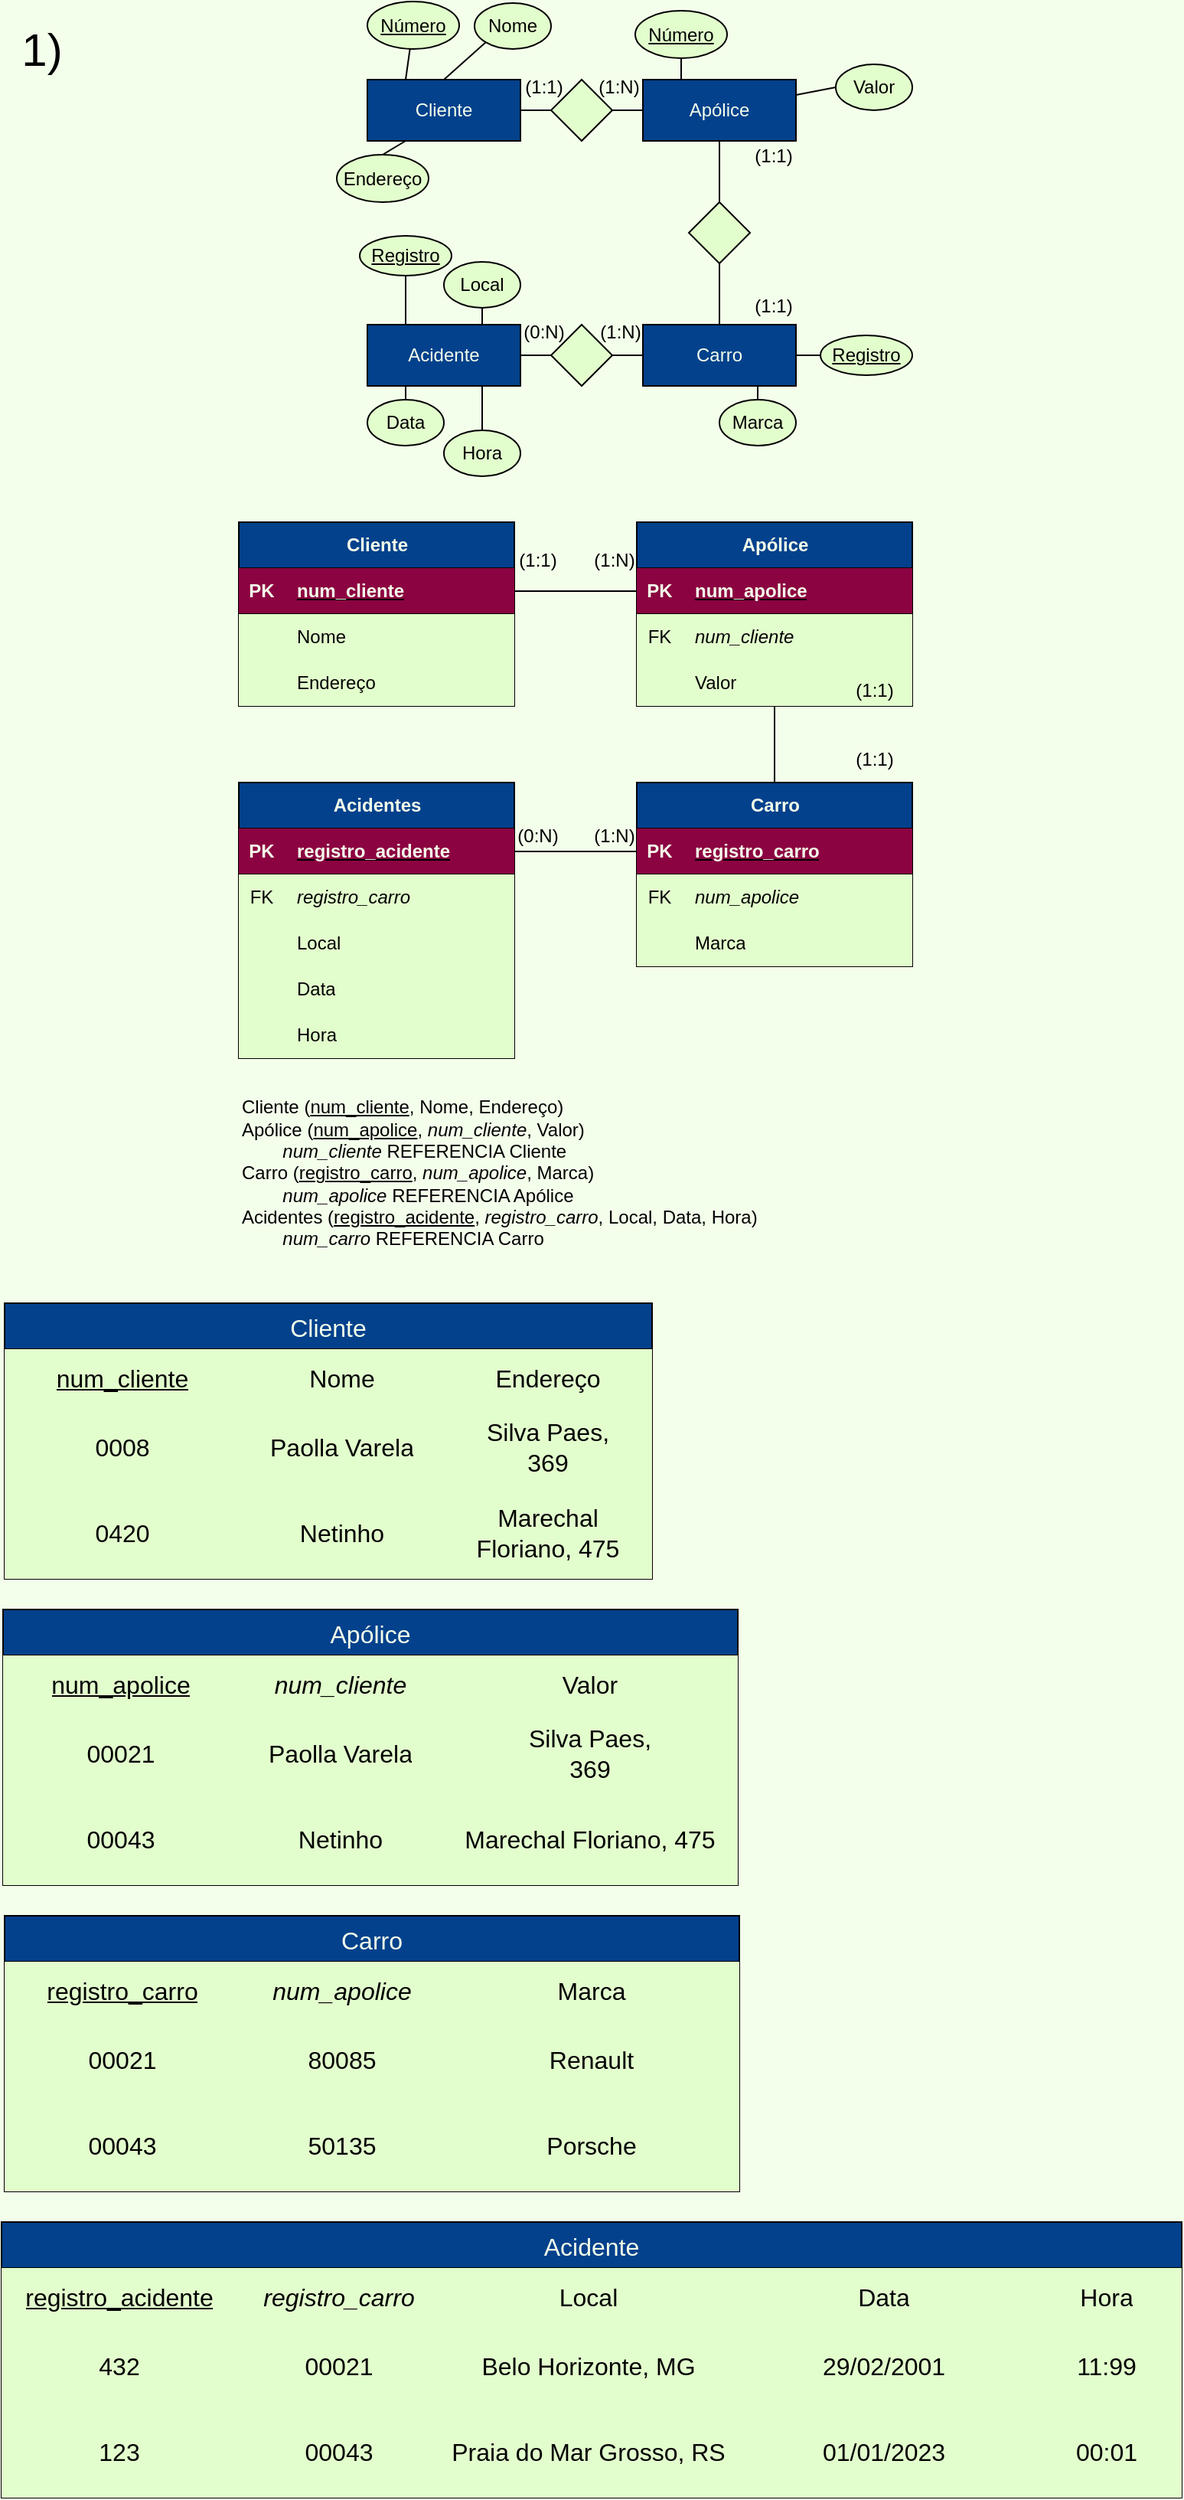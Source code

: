 <mxfile version="21.3.7" type="github">
  <diagram name="Página-1" id="qMufFm1s8ViJ3Arri04z">
    <mxGraphModel dx="1363" dy="854" grid="1" gridSize="10" guides="1" tooltips="1" connect="1" arrows="1" fold="1" page="1" pageScale="1" pageWidth="827" pageHeight="1169" background="#f4ffeb" math="0" shadow="0">
      <root>
        <mxCell id="0" />
        <mxCell id="1" parent="0" />
        <mxCell id="RQ7MHASQD_3gVbupuhmT-15" value="&lt;font color=&quot;#f4ffeb&quot;&gt;Carro&lt;/font&gt;" style="shape=table;startSize=30;container=1;collapsible=1;childLayout=tableLayout;fixedRows=1;rowLines=0;fontStyle=1;align=center;resizeLast=1;html=1;fillColor=#03418c;" parent="1" vertex="1">
          <mxGeometry x="454" y="540" width="180" height="120" as="geometry">
            <mxRectangle x="250" y="180" width="70" height="30" as="alternateBounds" />
          </mxGeometry>
        </mxCell>
        <mxCell id="RQ7MHASQD_3gVbupuhmT-16" value="" style="shape=tableRow;horizontal=0;startSize=0;swimlaneHead=0;swimlaneBody=0;fillColor=#8C0341;collapsible=0;dropTarget=0;points=[[0,0.5],[1,0.5]];portConstraint=eastwest;top=0;left=0;right=0;bottom=1;" parent="RQ7MHASQD_3gVbupuhmT-15" vertex="1">
          <mxGeometry y="30" width="180" height="30" as="geometry" />
        </mxCell>
        <mxCell id="RQ7MHASQD_3gVbupuhmT-17" value="&lt;font color=&quot;#f4ffeb&quot;&gt;PK&lt;/font&gt;" style="shape=partialRectangle;connectable=0;fillColor=none;top=0;left=0;bottom=0;right=0;fontStyle=1;overflow=hidden;whiteSpace=wrap;html=1;strokeColor=#F4FFEB;" parent="RQ7MHASQD_3gVbupuhmT-16" vertex="1">
          <mxGeometry width="30" height="30" as="geometry">
            <mxRectangle width="30" height="30" as="alternateBounds" />
          </mxGeometry>
        </mxCell>
        <mxCell id="RQ7MHASQD_3gVbupuhmT-18" value="&lt;font color=&quot;#f4ffeb&quot;&gt;registro_carro&lt;/font&gt;" style="shape=partialRectangle;connectable=0;fillColor=none;top=0;left=0;bottom=0;right=0;align=left;spacingLeft=6;fontStyle=5;overflow=hidden;whiteSpace=wrap;html=1;" parent="RQ7MHASQD_3gVbupuhmT-16" vertex="1">
          <mxGeometry x="30" width="150" height="30" as="geometry">
            <mxRectangle width="150" height="30" as="alternateBounds" />
          </mxGeometry>
        </mxCell>
        <mxCell id="RQ7MHASQD_3gVbupuhmT-19" value="" style="shape=tableRow;horizontal=0;startSize=0;swimlaneHead=0;swimlaneBody=0;fillColor=none;collapsible=0;dropTarget=0;points=[[0,0.5],[1,0.5]];portConstraint=eastwest;top=0;left=0;right=0;bottom=0;" parent="RQ7MHASQD_3gVbupuhmT-15" vertex="1">
          <mxGeometry y="60" width="180" height="30" as="geometry" />
        </mxCell>
        <mxCell id="RQ7MHASQD_3gVbupuhmT-20" value="FK" style="shape=partialRectangle;connectable=0;fillColor=#e3fecd;top=0;left=0;bottom=0;right=0;editable=1;overflow=hidden;whiteSpace=wrap;html=1;" parent="RQ7MHASQD_3gVbupuhmT-19" vertex="1">
          <mxGeometry width="30" height="30" as="geometry">
            <mxRectangle width="30" height="30" as="alternateBounds" />
          </mxGeometry>
        </mxCell>
        <mxCell id="RQ7MHASQD_3gVbupuhmT-21" value="&lt;i&gt;num_apolice&lt;/i&gt;" style="shape=partialRectangle;connectable=0;fillColor=#e3fecd;top=0;left=0;bottom=0;right=0;align=left;spacingLeft=6;overflow=hidden;whiteSpace=wrap;html=1;" parent="RQ7MHASQD_3gVbupuhmT-19" vertex="1">
          <mxGeometry x="30" width="150" height="30" as="geometry">
            <mxRectangle width="150" height="30" as="alternateBounds" />
          </mxGeometry>
        </mxCell>
        <mxCell id="wOi4fTcFs_wXA72OmvPz-135" value="" style="shape=tableRow;horizontal=0;startSize=0;swimlaneHead=0;swimlaneBody=0;fillColor=none;collapsible=0;dropTarget=0;points=[[0,0.5],[1,0.5]];portConstraint=eastwest;top=0;left=0;right=0;bottom=0;" vertex="1" parent="RQ7MHASQD_3gVbupuhmT-15">
          <mxGeometry y="90" width="180" height="30" as="geometry" />
        </mxCell>
        <mxCell id="wOi4fTcFs_wXA72OmvPz-136" value="" style="shape=partialRectangle;connectable=0;fillColor=#e3fecd;top=0;left=0;bottom=0;right=0;editable=1;overflow=hidden;whiteSpace=wrap;html=1;" vertex="1" parent="wOi4fTcFs_wXA72OmvPz-135">
          <mxGeometry width="30" height="30" as="geometry">
            <mxRectangle width="30" height="30" as="alternateBounds" />
          </mxGeometry>
        </mxCell>
        <mxCell id="wOi4fTcFs_wXA72OmvPz-137" value="Marca" style="shape=partialRectangle;connectable=0;fillColor=#e3fecd;top=0;left=0;bottom=0;right=0;align=left;spacingLeft=6;overflow=hidden;whiteSpace=wrap;html=1;" vertex="1" parent="wOi4fTcFs_wXA72OmvPz-135">
          <mxGeometry x="30" width="150" height="30" as="geometry">
            <mxRectangle width="150" height="30" as="alternateBounds" />
          </mxGeometry>
        </mxCell>
        <mxCell id="wOi4fTcFs_wXA72OmvPz-15" value="&lt;font color=&quot;#f4ffeb&quot;&gt;Acidentes&lt;/font&gt;" style="shape=table;startSize=30;container=1;collapsible=1;childLayout=tableLayout;fixedRows=1;rowLines=0;fontStyle=1;align=center;resizeLast=1;html=1;fillColor=#03418C;" vertex="1" parent="1">
          <mxGeometry x="194" y="540" width="180" height="180" as="geometry">
            <mxRectangle x="194" y="540" width="70" height="30" as="alternateBounds" />
          </mxGeometry>
        </mxCell>
        <mxCell id="wOi4fTcFs_wXA72OmvPz-16" value="" style="shape=tableRow;horizontal=0;startSize=0;swimlaneHead=0;swimlaneBody=0;fillColor=#8C0341;collapsible=0;dropTarget=0;points=[[0,0.5],[1,0.5]];portConstraint=eastwest;top=0;left=0;right=0;bottom=1;" vertex="1" parent="wOi4fTcFs_wXA72OmvPz-15">
          <mxGeometry y="30" width="180" height="30" as="geometry" />
        </mxCell>
        <mxCell id="wOi4fTcFs_wXA72OmvPz-17" value="&lt;font color=&quot;#f4ffeb&quot;&gt;PK&lt;/font&gt;" style="shape=partialRectangle;connectable=0;fillColor=none;top=0;left=0;bottom=0;right=0;fontStyle=1;overflow=hidden;whiteSpace=wrap;html=1;strokeColor=#F4FFEB;" vertex="1" parent="wOi4fTcFs_wXA72OmvPz-16">
          <mxGeometry width="30" height="30" as="geometry">
            <mxRectangle width="30" height="30" as="alternateBounds" />
          </mxGeometry>
        </mxCell>
        <mxCell id="wOi4fTcFs_wXA72OmvPz-18" value="&lt;font color=&quot;#f4ffeb&quot;&gt;registro_acidente&lt;/font&gt;" style="shape=partialRectangle;connectable=0;fillColor=none;top=0;left=0;bottom=0;right=0;align=left;spacingLeft=6;fontStyle=5;overflow=hidden;whiteSpace=wrap;html=1;" vertex="1" parent="wOi4fTcFs_wXA72OmvPz-16">
          <mxGeometry x="30" width="150" height="30" as="geometry">
            <mxRectangle width="150" height="30" as="alternateBounds" />
          </mxGeometry>
        </mxCell>
        <mxCell id="wOi4fTcFs_wXA72OmvPz-131" value="" style="shape=tableRow;horizontal=0;startSize=0;swimlaneHead=0;swimlaneBody=0;fillColor=none;collapsible=0;dropTarget=0;points=[[0,0.5],[1,0.5]];portConstraint=eastwest;top=0;left=0;right=0;bottom=0;" vertex="1" parent="wOi4fTcFs_wXA72OmvPz-15">
          <mxGeometry y="60" width="180" height="30" as="geometry" />
        </mxCell>
        <mxCell id="wOi4fTcFs_wXA72OmvPz-132" value="FK" style="shape=partialRectangle;connectable=0;fillColor=#e3fecd;top=0;left=0;bottom=0;right=0;editable=1;overflow=hidden;whiteSpace=wrap;html=1;" vertex="1" parent="wOi4fTcFs_wXA72OmvPz-131">
          <mxGeometry width="30" height="30" as="geometry">
            <mxRectangle width="30" height="30" as="alternateBounds" />
          </mxGeometry>
        </mxCell>
        <mxCell id="wOi4fTcFs_wXA72OmvPz-133" value="&lt;i&gt;registro_carro&lt;/i&gt;" style="shape=partialRectangle;connectable=0;fillColor=#e3fecd;top=0;left=0;bottom=0;right=0;align=left;spacingLeft=6;overflow=hidden;whiteSpace=wrap;html=1;" vertex="1" parent="wOi4fTcFs_wXA72OmvPz-131">
          <mxGeometry x="30" width="150" height="30" as="geometry">
            <mxRectangle width="150" height="30" as="alternateBounds" />
          </mxGeometry>
        </mxCell>
        <mxCell id="wOi4fTcFs_wXA72OmvPz-122" value="" style="shape=tableRow;horizontal=0;startSize=0;swimlaneHead=0;swimlaneBody=0;fillColor=none;collapsible=0;dropTarget=0;points=[[0,0.5],[1,0.5]];portConstraint=eastwest;top=0;left=0;right=0;bottom=0;" vertex="1" parent="wOi4fTcFs_wXA72OmvPz-15">
          <mxGeometry y="90" width="180" height="30" as="geometry" />
        </mxCell>
        <mxCell id="wOi4fTcFs_wXA72OmvPz-123" value="" style="shape=partialRectangle;connectable=0;fillColor=#E3FECD;top=0;left=0;bottom=0;right=0;editable=1;overflow=hidden;whiteSpace=wrap;html=1;" vertex="1" parent="wOi4fTcFs_wXA72OmvPz-122">
          <mxGeometry width="30" height="30" as="geometry">
            <mxRectangle width="30" height="30" as="alternateBounds" />
          </mxGeometry>
        </mxCell>
        <mxCell id="wOi4fTcFs_wXA72OmvPz-124" value="Local" style="shape=partialRectangle;connectable=0;fillColor=#e3fecd;top=0;left=0;bottom=0;right=0;align=left;spacingLeft=6;overflow=hidden;whiteSpace=wrap;html=1;" vertex="1" parent="wOi4fTcFs_wXA72OmvPz-122">
          <mxGeometry x="30" width="150" height="30" as="geometry">
            <mxRectangle width="150" height="30" as="alternateBounds" />
          </mxGeometry>
        </mxCell>
        <mxCell id="wOi4fTcFs_wXA72OmvPz-125" value="" style="shape=tableRow;horizontal=0;startSize=0;swimlaneHead=0;swimlaneBody=0;fillColor=none;collapsible=0;dropTarget=0;points=[[0,0.5],[1,0.5]];portConstraint=eastwest;top=0;left=0;right=0;bottom=0;" vertex="1" parent="wOi4fTcFs_wXA72OmvPz-15">
          <mxGeometry y="120" width="180" height="30" as="geometry" />
        </mxCell>
        <mxCell id="wOi4fTcFs_wXA72OmvPz-126" value="" style="shape=partialRectangle;connectable=0;fillColor=#e3fecd;top=0;left=0;bottom=0;right=0;editable=1;overflow=hidden;whiteSpace=wrap;html=1;" vertex="1" parent="wOi4fTcFs_wXA72OmvPz-125">
          <mxGeometry width="30" height="30" as="geometry">
            <mxRectangle width="30" height="30" as="alternateBounds" />
          </mxGeometry>
        </mxCell>
        <mxCell id="wOi4fTcFs_wXA72OmvPz-127" value="Data" style="shape=partialRectangle;connectable=0;fillColor=#e3fecd;top=0;left=0;bottom=0;right=0;align=left;spacingLeft=6;overflow=hidden;whiteSpace=wrap;html=1;" vertex="1" parent="wOi4fTcFs_wXA72OmvPz-125">
          <mxGeometry x="30" width="150" height="30" as="geometry">
            <mxRectangle width="150" height="30" as="alternateBounds" />
          </mxGeometry>
        </mxCell>
        <mxCell id="wOi4fTcFs_wXA72OmvPz-19" value="" style="shape=tableRow;horizontal=0;startSize=0;swimlaneHead=0;swimlaneBody=0;fillColor=none;collapsible=0;dropTarget=0;points=[[0,0.5],[1,0.5]];portConstraint=eastwest;top=0;left=0;right=0;bottom=0;" vertex="1" parent="wOi4fTcFs_wXA72OmvPz-15">
          <mxGeometry y="150" width="180" height="30" as="geometry" />
        </mxCell>
        <mxCell id="wOi4fTcFs_wXA72OmvPz-20" value="" style="shape=partialRectangle;connectable=0;fillColor=#e3fecd;top=0;left=0;bottom=0;right=0;editable=1;overflow=hidden;whiteSpace=wrap;html=1;" vertex="1" parent="wOi4fTcFs_wXA72OmvPz-19">
          <mxGeometry width="30" height="30" as="geometry">
            <mxRectangle width="30" height="30" as="alternateBounds" />
          </mxGeometry>
        </mxCell>
        <mxCell id="wOi4fTcFs_wXA72OmvPz-21" value="Hora" style="shape=partialRectangle;connectable=0;fillColor=#e3fecd;top=0;left=0;bottom=0;right=0;align=left;spacingLeft=6;overflow=hidden;whiteSpace=wrap;html=1;" vertex="1" parent="wOi4fTcFs_wXA72OmvPz-19">
          <mxGeometry x="30" width="150" height="30" as="geometry">
            <mxRectangle width="150" height="30" as="alternateBounds" />
          </mxGeometry>
        </mxCell>
        <mxCell id="wOi4fTcFs_wXA72OmvPz-22" value="&lt;font color=&quot;#f4ffeb&quot;&gt;Apólice&lt;/font&gt;" style="shape=table;startSize=30;container=1;collapsible=1;childLayout=tableLayout;fixedRows=1;rowLines=0;fontStyle=1;align=center;resizeLast=1;html=1;fillColor=#03418C;" vertex="1" parent="1">
          <mxGeometry x="454" y="370" width="180" height="120" as="geometry">
            <mxRectangle x="250" y="180" width="70" height="30" as="alternateBounds" />
          </mxGeometry>
        </mxCell>
        <mxCell id="wOi4fTcFs_wXA72OmvPz-23" value="" style="shape=tableRow;horizontal=0;startSize=0;swimlaneHead=0;swimlaneBody=0;fillColor=#8C0341;collapsible=0;dropTarget=0;points=[[0,0.5],[1,0.5]];portConstraint=eastwest;top=0;left=0;right=0;bottom=1;" vertex="1" parent="wOi4fTcFs_wXA72OmvPz-22">
          <mxGeometry y="30" width="180" height="30" as="geometry" />
        </mxCell>
        <mxCell id="wOi4fTcFs_wXA72OmvPz-24" value="&lt;font color=&quot;#f4ffeb&quot;&gt;PK&lt;/font&gt;" style="shape=partialRectangle;connectable=0;fillColor=none;top=0;left=0;bottom=0;right=0;fontStyle=1;overflow=hidden;whiteSpace=wrap;html=1;strokeColor=#F4FFEB;" vertex="1" parent="wOi4fTcFs_wXA72OmvPz-23">
          <mxGeometry width="30" height="30" as="geometry">
            <mxRectangle width="30" height="30" as="alternateBounds" />
          </mxGeometry>
        </mxCell>
        <mxCell id="wOi4fTcFs_wXA72OmvPz-25" value="&lt;font color=&quot;#f4ffeb&quot;&gt;num_apolice&lt;/font&gt;" style="shape=partialRectangle;connectable=0;fillColor=none;top=0;left=0;bottom=0;right=0;align=left;spacingLeft=6;fontStyle=5;overflow=hidden;whiteSpace=wrap;html=1;" vertex="1" parent="wOi4fTcFs_wXA72OmvPz-23">
          <mxGeometry x="30" width="150" height="30" as="geometry">
            <mxRectangle width="150" height="30" as="alternateBounds" />
          </mxGeometry>
        </mxCell>
        <mxCell id="wOi4fTcFs_wXA72OmvPz-26" value="" style="shape=tableRow;horizontal=0;startSize=0;swimlaneHead=0;swimlaneBody=0;fillColor=none;collapsible=0;dropTarget=0;points=[[0,0.5],[1,0.5]];portConstraint=eastwest;top=0;left=0;right=0;bottom=0;" vertex="1" parent="wOi4fTcFs_wXA72OmvPz-22">
          <mxGeometry y="60" width="180" height="30" as="geometry" />
        </mxCell>
        <mxCell id="wOi4fTcFs_wXA72OmvPz-27" value="FK" style="shape=partialRectangle;connectable=0;fillColor=#e3fecd;top=0;left=0;bottom=0;right=0;editable=1;overflow=hidden;whiteSpace=wrap;html=1;" vertex="1" parent="wOi4fTcFs_wXA72OmvPz-26">
          <mxGeometry width="30" height="30" as="geometry">
            <mxRectangle width="30" height="30" as="alternateBounds" />
          </mxGeometry>
        </mxCell>
        <mxCell id="wOi4fTcFs_wXA72OmvPz-28" value="&lt;i&gt;num_cliente&lt;/i&gt;" style="shape=partialRectangle;connectable=0;fillColor=#e3fecd;top=0;left=0;bottom=0;right=0;align=left;spacingLeft=6;overflow=hidden;whiteSpace=wrap;html=1;" vertex="1" parent="wOi4fTcFs_wXA72OmvPz-26">
          <mxGeometry x="30" width="150" height="30" as="geometry">
            <mxRectangle width="150" height="30" as="alternateBounds" />
          </mxGeometry>
        </mxCell>
        <mxCell id="wOi4fTcFs_wXA72OmvPz-138" value="" style="shape=tableRow;horizontal=0;startSize=0;swimlaneHead=0;swimlaneBody=0;fillColor=none;collapsible=0;dropTarget=0;points=[[0,0.5],[1,0.5]];portConstraint=eastwest;top=0;left=0;right=0;bottom=0;" vertex="1" parent="wOi4fTcFs_wXA72OmvPz-22">
          <mxGeometry y="90" width="180" height="30" as="geometry" />
        </mxCell>
        <mxCell id="wOi4fTcFs_wXA72OmvPz-139" value="" style="shape=partialRectangle;connectable=0;fillColor=#e3fecd;top=0;left=0;bottom=0;right=0;editable=1;overflow=hidden;whiteSpace=wrap;html=1;" vertex="1" parent="wOi4fTcFs_wXA72OmvPz-138">
          <mxGeometry width="30" height="30" as="geometry">
            <mxRectangle width="30" height="30" as="alternateBounds" />
          </mxGeometry>
        </mxCell>
        <mxCell id="wOi4fTcFs_wXA72OmvPz-140" value="Valor" style="shape=partialRectangle;connectable=0;fillColor=#e3fecd;top=0;left=0;bottom=0;right=0;align=left;spacingLeft=6;overflow=hidden;whiteSpace=wrap;html=1;" vertex="1" parent="wOi4fTcFs_wXA72OmvPz-138">
          <mxGeometry x="30" width="150" height="30" as="geometry">
            <mxRectangle width="150" height="30" as="alternateBounds" />
          </mxGeometry>
        </mxCell>
        <mxCell id="wOi4fTcFs_wXA72OmvPz-29" value="&lt;font color=&quot;#f4ffeb&quot;&gt;Cliente&lt;/font&gt;" style="shape=table;startSize=30;container=1;collapsible=1;childLayout=tableLayout;fixedRows=1;rowLines=0;fontStyle=1;align=center;resizeLast=1;html=1;fillColor=#03418c;" vertex="1" parent="1">
          <mxGeometry x="194" y="370" width="180" height="120" as="geometry">
            <mxRectangle x="250" y="180" width="70" height="30" as="alternateBounds" />
          </mxGeometry>
        </mxCell>
        <mxCell id="wOi4fTcFs_wXA72OmvPz-30" value="" style="shape=tableRow;horizontal=0;startSize=0;swimlaneHead=0;swimlaneBody=0;fillColor=#8C0341;collapsible=0;dropTarget=0;points=[[0,0.5],[1,0.5]];portConstraint=eastwest;top=0;left=0;right=0;bottom=1;" vertex="1" parent="wOi4fTcFs_wXA72OmvPz-29">
          <mxGeometry y="30" width="180" height="30" as="geometry" />
        </mxCell>
        <mxCell id="wOi4fTcFs_wXA72OmvPz-31" value="&lt;font color=&quot;#f4ffeb&quot;&gt;PK&lt;/font&gt;" style="shape=partialRectangle;connectable=0;fillColor=none;top=0;left=0;bottom=0;right=0;fontStyle=1;overflow=hidden;whiteSpace=wrap;html=1;strokeColor=#F4FFEB;" vertex="1" parent="wOi4fTcFs_wXA72OmvPz-30">
          <mxGeometry width="30" height="30" as="geometry">
            <mxRectangle width="30" height="30" as="alternateBounds" />
          </mxGeometry>
        </mxCell>
        <mxCell id="wOi4fTcFs_wXA72OmvPz-32" value="&lt;font color=&quot;#f4ffeb&quot;&gt;num_cliente&lt;/font&gt;" style="shape=partialRectangle;connectable=0;fillColor=none;top=0;left=0;bottom=0;right=0;align=left;spacingLeft=6;fontStyle=5;overflow=hidden;whiteSpace=wrap;html=1;" vertex="1" parent="wOi4fTcFs_wXA72OmvPz-30">
          <mxGeometry x="30" width="150" height="30" as="geometry">
            <mxRectangle width="150" height="30" as="alternateBounds" />
          </mxGeometry>
        </mxCell>
        <mxCell id="wOi4fTcFs_wXA72OmvPz-101" value="" style="shape=tableRow;horizontal=0;startSize=0;swimlaneHead=0;swimlaneBody=0;fillColor=none;collapsible=0;dropTarget=0;points=[[0,0.5],[1,0.5]];portConstraint=eastwest;top=0;left=0;right=0;bottom=0;" vertex="1" parent="wOi4fTcFs_wXA72OmvPz-29">
          <mxGeometry y="60" width="180" height="30" as="geometry" />
        </mxCell>
        <mxCell id="wOi4fTcFs_wXA72OmvPz-102" value="" style="shape=partialRectangle;connectable=0;fillColor=#e3fecd;top=0;left=0;bottom=0;right=0;editable=1;overflow=hidden;whiteSpace=wrap;html=1;" vertex="1" parent="wOi4fTcFs_wXA72OmvPz-101">
          <mxGeometry width="30" height="30" as="geometry">
            <mxRectangle width="30" height="30" as="alternateBounds" />
          </mxGeometry>
        </mxCell>
        <mxCell id="wOi4fTcFs_wXA72OmvPz-103" value="Nome&lt;span style=&quot;white-space: pre;&quot;&gt;&#x9;&lt;/span&gt;" style="shape=partialRectangle;connectable=0;fillColor=#e3fecd;top=0;left=0;bottom=0;right=0;align=left;spacingLeft=6;overflow=hidden;whiteSpace=wrap;html=1;" vertex="1" parent="wOi4fTcFs_wXA72OmvPz-101">
          <mxGeometry x="30" width="150" height="30" as="geometry">
            <mxRectangle width="150" height="30" as="alternateBounds" />
          </mxGeometry>
        </mxCell>
        <mxCell id="wOi4fTcFs_wXA72OmvPz-104" value="" style="shape=tableRow;horizontal=0;startSize=0;swimlaneHead=0;swimlaneBody=0;fillColor=none;collapsible=0;dropTarget=0;points=[[0,0.5],[1,0.5]];portConstraint=eastwest;top=0;left=0;right=0;bottom=0;" vertex="1" parent="wOi4fTcFs_wXA72OmvPz-29">
          <mxGeometry y="90" width="180" height="30" as="geometry" />
        </mxCell>
        <mxCell id="wOi4fTcFs_wXA72OmvPz-105" value="" style="shape=partialRectangle;connectable=0;fillColor=#e3fecd;top=0;left=0;bottom=0;right=0;editable=1;overflow=hidden;whiteSpace=wrap;html=1;" vertex="1" parent="wOi4fTcFs_wXA72OmvPz-104">
          <mxGeometry width="30" height="30" as="geometry">
            <mxRectangle width="30" height="30" as="alternateBounds" />
          </mxGeometry>
        </mxCell>
        <mxCell id="wOi4fTcFs_wXA72OmvPz-106" value="Endereço" style="shape=partialRectangle;connectable=0;fillColor=#e3fecd;top=0;left=0;bottom=0;right=0;align=left;spacingLeft=6;overflow=hidden;whiteSpace=wrap;html=1;" vertex="1" parent="wOi4fTcFs_wXA72OmvPz-104">
          <mxGeometry x="30" width="150" height="30" as="geometry">
            <mxRectangle width="150" height="30" as="alternateBounds" />
          </mxGeometry>
        </mxCell>
        <mxCell id="wOi4fTcFs_wXA72OmvPz-36" value="&lt;font color=&quot;#f4ffeb&quot;&gt;Cliente&lt;/font&gt;" style="whiteSpace=wrap;html=1;align=center;fillColor=#03418C;" vertex="1" parent="1">
          <mxGeometry x="278" y="81" width="100" height="40" as="geometry" />
        </mxCell>
        <mxCell id="wOi4fTcFs_wXA72OmvPz-37" value="&lt;font color=&quot;#f4ffeb&quot;&gt;Apólice&lt;/font&gt;" style="whiteSpace=wrap;html=1;align=center;fillColor=#03418C;" vertex="1" parent="1">
          <mxGeometry x="458" y="81" width="100" height="40" as="geometry" />
        </mxCell>
        <mxCell id="wOi4fTcFs_wXA72OmvPz-38" value="&lt;font color=&quot;#f4ffeb&quot;&gt;Carro&lt;/font&gt;" style="whiteSpace=wrap;html=1;align=center;fillColor=#03418C;" vertex="1" parent="1">
          <mxGeometry x="458" y="241" width="100" height="40" as="geometry" />
        </mxCell>
        <mxCell id="wOi4fTcFs_wXA72OmvPz-42" value="" style="endArrow=none;html=1;rounded=0;entryX=0;entryY=0.5;entryDx=0;entryDy=0;exitX=1;exitY=0.5;exitDx=0;exitDy=0;" edge="1" parent="1" source="wOi4fTcFs_wXA72OmvPz-43" target="wOi4fTcFs_wXA72OmvPz-37">
          <mxGeometry width="50" height="50" relative="1" as="geometry">
            <mxPoint x="428" y="151" as="sourcePoint" />
            <mxPoint x="478" y="101" as="targetPoint" />
          </mxGeometry>
        </mxCell>
        <mxCell id="wOi4fTcFs_wXA72OmvPz-43" value="" style="shape=rhombus;perimeter=rhombusPerimeter;whiteSpace=wrap;html=1;align=center;fillColor=#E3FECD;" vertex="1" parent="1">
          <mxGeometry x="398" y="81" width="40" height="40" as="geometry" />
        </mxCell>
        <mxCell id="wOi4fTcFs_wXA72OmvPz-46" value="" style="endArrow=none;html=1;rounded=0;entryX=0;entryY=0.5;entryDx=0;entryDy=0;exitX=1;exitY=0.5;exitDx=0;exitDy=0;" edge="1" parent="1" source="wOi4fTcFs_wXA72OmvPz-36" target="wOi4fTcFs_wXA72OmvPz-43">
          <mxGeometry width="50" height="50" relative="1" as="geometry">
            <mxPoint x="428" y="151" as="sourcePoint" />
            <mxPoint x="478" y="101" as="targetPoint" />
          </mxGeometry>
        </mxCell>
        <mxCell id="wOi4fTcFs_wXA72OmvPz-51" value="" style="shape=rhombus;perimeter=rhombusPerimeter;whiteSpace=wrap;html=1;align=center;fillColor=#E3FECD;" vertex="1" parent="1">
          <mxGeometry x="488" y="161" width="40" height="40" as="geometry" />
        </mxCell>
        <mxCell id="wOi4fTcFs_wXA72OmvPz-52" value="" style="endArrow=none;html=1;rounded=0;entryX=0.5;entryY=1;entryDx=0;entryDy=0;exitX=0.5;exitY=0;exitDx=0;exitDy=0;" edge="1" parent="1" source="wOi4fTcFs_wXA72OmvPz-51" target="wOi4fTcFs_wXA72OmvPz-37">
          <mxGeometry width="50" height="50" relative="1" as="geometry">
            <mxPoint x="428" y="231" as="sourcePoint" />
            <mxPoint x="478" y="181" as="targetPoint" />
          </mxGeometry>
        </mxCell>
        <mxCell id="wOi4fTcFs_wXA72OmvPz-53" value="" style="endArrow=none;html=1;rounded=0;entryX=0.5;entryY=0;entryDx=0;entryDy=0;exitX=0.5;exitY=1;exitDx=0;exitDy=0;" edge="1" parent="1" source="wOi4fTcFs_wXA72OmvPz-51" target="wOi4fTcFs_wXA72OmvPz-38">
          <mxGeometry width="50" height="50" relative="1" as="geometry">
            <mxPoint x="428" y="231" as="sourcePoint" />
            <mxPoint x="478" y="181" as="targetPoint" />
          </mxGeometry>
        </mxCell>
        <mxCell id="wOi4fTcFs_wXA72OmvPz-54" value="" style="endArrow=none;html=1;rounded=0;entryX=0;entryY=0.5;entryDx=0;entryDy=0;exitX=1;exitY=0.5;exitDx=0;exitDy=0;" edge="1" parent="1" source="wOi4fTcFs_wXA72OmvPz-55" target="wOi4fTcFs_wXA72OmvPz-38">
          <mxGeometry width="50" height="50" relative="1" as="geometry">
            <mxPoint x="418" y="311" as="sourcePoint" />
            <mxPoint x="458" y="271.0" as="targetPoint" />
          </mxGeometry>
        </mxCell>
        <mxCell id="wOi4fTcFs_wXA72OmvPz-55" value="" style="shape=rhombus;perimeter=rhombusPerimeter;whiteSpace=wrap;html=1;align=center;fillColor=#E3FECD;" vertex="1" parent="1">
          <mxGeometry x="398" y="241" width="40" height="40" as="geometry" />
        </mxCell>
        <mxCell id="wOi4fTcFs_wXA72OmvPz-56" value="" style="endArrow=none;html=1;rounded=0;entryX=0;entryY=0.5;entryDx=0;entryDy=0;exitX=1;exitY=0.5;exitDx=0;exitDy=0;" edge="1" parent="1" target="wOi4fTcFs_wXA72OmvPz-55" source="wOi4fTcFs_wXA72OmvPz-57">
          <mxGeometry width="50" height="50" relative="1" as="geometry">
            <mxPoint x="368" y="261" as="sourcePoint" />
            <mxPoint x="468" y="261" as="targetPoint" />
          </mxGeometry>
        </mxCell>
        <mxCell id="wOi4fTcFs_wXA72OmvPz-57" value="&lt;font color=&quot;#f4ffeb&quot;&gt;Acidente&lt;/font&gt;" style="whiteSpace=wrap;html=1;align=center;fillColor=#03418C;" vertex="1" parent="1">
          <mxGeometry x="278" y="241" width="100" height="40" as="geometry" />
        </mxCell>
        <mxCell id="wOi4fTcFs_wXA72OmvPz-58" value="(1:N)" style="text;html=1;align=center;verticalAlign=middle;resizable=0;points=[];autosize=1;strokeColor=none;fillColor=none;" vertex="1" parent="1">
          <mxGeometry x="417" y="71" width="50" height="30" as="geometry" />
        </mxCell>
        <mxCell id="wOi4fTcFs_wXA72OmvPz-59" value="(1:1)" style="text;html=1;align=center;verticalAlign=middle;resizable=0;points=[];autosize=1;strokeColor=none;fillColor=none;" vertex="1" parent="1">
          <mxGeometry x="368" y="71" width="50" height="30" as="geometry" />
        </mxCell>
        <mxCell id="wOi4fTcFs_wXA72OmvPz-60" value="(1:1)&lt;br&gt;" style="text;html=1;align=center;verticalAlign=middle;resizable=0;points=[];autosize=1;strokeColor=none;fillColor=none;" vertex="1" parent="1">
          <mxGeometry x="518" y="214" width="50" height="30" as="geometry" />
        </mxCell>
        <mxCell id="wOi4fTcFs_wXA72OmvPz-61" value="(1:1)&lt;br&gt;" style="text;html=1;align=center;verticalAlign=middle;resizable=0;points=[];autosize=1;strokeColor=none;fillColor=none;" vertex="1" parent="1">
          <mxGeometry x="518" y="116" width="50" height="30" as="geometry" />
        </mxCell>
        <mxCell id="wOi4fTcFs_wXA72OmvPz-62" value="(0:N)" style="text;html=1;align=center;verticalAlign=middle;resizable=0;points=[];autosize=1;strokeColor=none;fillColor=none;" vertex="1" parent="1">
          <mxGeometry x="368" y="231" width="50" height="30" as="geometry" />
        </mxCell>
        <mxCell id="wOi4fTcFs_wXA72OmvPz-63" value="(1:N)" style="text;html=1;align=center;verticalAlign=middle;resizable=0;points=[];autosize=1;strokeColor=none;fillColor=none;" vertex="1" parent="1">
          <mxGeometry x="418" y="231" width="50" height="30" as="geometry" />
        </mxCell>
        <mxCell id="wOi4fTcFs_wXA72OmvPz-65" value="Número" style="ellipse;whiteSpace=wrap;html=1;align=center;fontStyle=4;fillColor=#E3FECD;" vertex="1" parent="1">
          <mxGeometry x="278" y="30" width="60" height="31" as="geometry" />
        </mxCell>
        <mxCell id="wOi4fTcFs_wXA72OmvPz-66" value="" style="endArrow=none;html=1;rounded=0;exitX=0.25;exitY=0;exitDx=0;exitDy=0;" edge="1" parent="1" source="wOi4fTcFs_wXA72OmvPz-36" target="wOi4fTcFs_wXA72OmvPz-65">
          <mxGeometry width="50" height="50" relative="1" as="geometry">
            <mxPoint x="318" y="180" as="sourcePoint" />
            <mxPoint x="368" y="130" as="targetPoint" />
          </mxGeometry>
        </mxCell>
        <mxCell id="wOi4fTcFs_wXA72OmvPz-67" value="Nome" style="ellipse;whiteSpace=wrap;html=1;align=center;fillColor=#E3FECD;" vertex="1" parent="1">
          <mxGeometry x="348" y="31" width="50" height="30" as="geometry" />
        </mxCell>
        <mxCell id="wOi4fTcFs_wXA72OmvPz-68" value="" style="endArrow=none;html=1;rounded=0;entryX=0.5;entryY=0;entryDx=0;entryDy=0;exitX=0;exitY=1;exitDx=0;exitDy=0;" edge="1" parent="1" source="wOi4fTcFs_wXA72OmvPz-67" target="wOi4fTcFs_wXA72OmvPz-36">
          <mxGeometry width="50" height="50" relative="1" as="geometry">
            <mxPoint x="388" y="150" as="sourcePoint" />
            <mxPoint x="438" y="100" as="targetPoint" />
          </mxGeometry>
        </mxCell>
        <mxCell id="wOi4fTcFs_wXA72OmvPz-69" value="Endereço" style="ellipse;whiteSpace=wrap;html=1;align=center;fillColor=#E3FECD;" vertex="1" parent="1">
          <mxGeometry x="258" y="130" width="60" height="31" as="geometry" />
        </mxCell>
        <mxCell id="wOi4fTcFs_wXA72OmvPz-70" value="" style="endArrow=none;html=1;rounded=0;entryX=0.25;entryY=1;entryDx=0;entryDy=0;exitX=0.5;exitY=0;exitDx=0;exitDy=0;" edge="1" parent="1" source="wOi4fTcFs_wXA72OmvPz-69" target="wOi4fTcFs_wXA72OmvPz-36">
          <mxGeometry width="50" height="50" relative="1" as="geometry">
            <mxPoint x="318" y="186.5" as="sourcePoint" />
            <mxPoint x="368" y="136.5" as="targetPoint" />
          </mxGeometry>
        </mxCell>
        <mxCell id="wOi4fTcFs_wXA72OmvPz-71" value="Número" style="ellipse;whiteSpace=wrap;html=1;align=center;fontStyle=4;fillColor=#E3FECD;" vertex="1" parent="1">
          <mxGeometry x="453" y="36" width="60" height="31" as="geometry" />
        </mxCell>
        <mxCell id="wOi4fTcFs_wXA72OmvPz-72" value="" style="endArrow=none;html=1;rounded=0;entryX=0.25;entryY=0;entryDx=0;entryDy=0;exitX=0.5;exitY=1;exitDx=0;exitDy=0;" edge="1" parent="1" source="wOi4fTcFs_wXA72OmvPz-71" target="wOi4fTcFs_wXA72OmvPz-37">
          <mxGeometry width="50" height="50" relative="1" as="geometry">
            <mxPoint x="518" y="50" as="sourcePoint" />
            <mxPoint x="438" y="140" as="targetPoint" />
          </mxGeometry>
        </mxCell>
        <mxCell id="wOi4fTcFs_wXA72OmvPz-73" value="Valor" style="ellipse;whiteSpace=wrap;html=1;align=center;fillColor=#E3FECD;" vertex="1" parent="1">
          <mxGeometry x="584" y="71" width="50" height="30" as="geometry" />
        </mxCell>
        <mxCell id="wOi4fTcFs_wXA72OmvPz-74" value="" style="endArrow=none;html=1;rounded=0;entryX=0;entryY=0.5;entryDx=0;entryDy=0;exitX=1;exitY=0.25;exitDx=0;exitDy=0;" edge="1" parent="1" source="wOi4fTcFs_wXA72OmvPz-37" target="wOi4fTcFs_wXA72OmvPz-73">
          <mxGeometry width="50" height="50" relative="1" as="geometry">
            <mxPoint x="388" y="190" as="sourcePoint" />
            <mxPoint x="566.0" y="91.0" as="targetPoint" />
          </mxGeometry>
        </mxCell>
        <mxCell id="wOi4fTcFs_wXA72OmvPz-75" value="&lt;u&gt;Registro&lt;/u&gt;" style="ellipse;whiteSpace=wrap;html=1;align=center;fillColor=#E3FECD;" vertex="1" parent="1">
          <mxGeometry x="574" y="248" width="60" height="26" as="geometry" />
        </mxCell>
        <mxCell id="wOi4fTcFs_wXA72OmvPz-76" value="" style="endArrow=none;html=1;rounded=0;entryX=0;entryY=0.5;entryDx=0;entryDy=0;exitX=1;exitY=0.5;exitDx=0;exitDy=0;" edge="1" parent="1" source="wOi4fTcFs_wXA72OmvPz-38" target="wOi4fTcFs_wXA72OmvPz-75">
          <mxGeometry width="50" height="50" relative="1" as="geometry">
            <mxPoint x="458" y="240" as="sourcePoint" />
            <mxPoint x="568.0" y="263" as="targetPoint" />
          </mxGeometry>
        </mxCell>
        <mxCell id="wOi4fTcFs_wXA72OmvPz-77" value="Marca" style="ellipse;whiteSpace=wrap;html=1;align=center;fillColor=#E3FECD;" vertex="1" parent="1">
          <mxGeometry x="508" y="290" width="50" height="30" as="geometry" />
        </mxCell>
        <mxCell id="wOi4fTcFs_wXA72OmvPz-78" value="" style="endArrow=none;html=1;rounded=0;entryX=0.75;entryY=1;entryDx=0;entryDy=0;exitX=0.5;exitY=0;exitDx=0;exitDy=0;" edge="1" parent="1" source="wOi4fTcFs_wXA72OmvPz-77" target="wOi4fTcFs_wXA72OmvPz-38">
          <mxGeometry width="50" height="50" relative="1" as="geometry">
            <mxPoint x="458" y="270" as="sourcePoint" />
            <mxPoint x="508" y="220" as="targetPoint" />
          </mxGeometry>
        </mxCell>
        <mxCell id="wOi4fTcFs_wXA72OmvPz-80" value="Data" style="ellipse;whiteSpace=wrap;html=1;align=center;fillColor=#E3FECD;" vertex="1" parent="1">
          <mxGeometry x="278" y="290" width="50" height="30" as="geometry" />
        </mxCell>
        <mxCell id="wOi4fTcFs_wXA72OmvPz-81" value="" style="endArrow=none;html=1;rounded=0;entryX=0.25;entryY=1;entryDx=0;entryDy=0;exitX=0.5;exitY=0;exitDx=0;exitDy=0;" edge="1" parent="1" source="wOi4fTcFs_wXA72OmvPz-80" target="wOi4fTcFs_wXA72OmvPz-57">
          <mxGeometry width="50" height="50" relative="1" as="geometry">
            <mxPoint x="458" y="270" as="sourcePoint" />
            <mxPoint x="298" y="290" as="targetPoint" />
          </mxGeometry>
        </mxCell>
        <mxCell id="wOi4fTcFs_wXA72OmvPz-82" value="Hora" style="ellipse;whiteSpace=wrap;html=1;align=center;fillColor=#E3FECD;" vertex="1" parent="1">
          <mxGeometry x="328" y="310" width="50" height="30" as="geometry" />
        </mxCell>
        <mxCell id="wOi4fTcFs_wXA72OmvPz-83" value="" style="endArrow=none;html=1;rounded=0;entryX=0.75;entryY=1;entryDx=0;entryDy=0;exitX=0.5;exitY=0;exitDx=0;exitDy=0;" edge="1" parent="1" source="wOi4fTcFs_wXA72OmvPz-82" target="wOi4fTcFs_wXA72OmvPz-57">
          <mxGeometry width="50" height="50" relative="1" as="geometry">
            <mxPoint x="458" y="270" as="sourcePoint" />
            <mxPoint x="508" y="220" as="targetPoint" />
          </mxGeometry>
        </mxCell>
        <mxCell id="wOi4fTcFs_wXA72OmvPz-84" value="Local" style="ellipse;whiteSpace=wrap;html=1;align=center;fillColor=#E3FECD;" vertex="1" parent="1">
          <mxGeometry x="328" y="200" width="50" height="30" as="geometry" />
        </mxCell>
        <mxCell id="wOi4fTcFs_wXA72OmvPz-85" value="" style="endArrow=none;html=1;rounded=0;entryX=0.5;entryY=1;entryDx=0;entryDy=0;exitX=0.75;exitY=0;exitDx=0;exitDy=0;" edge="1" parent="1" source="wOi4fTcFs_wXA72OmvPz-57" target="wOi4fTcFs_wXA72OmvPz-84">
          <mxGeometry width="50" height="50" relative="1" as="geometry">
            <mxPoint x="458" y="270" as="sourcePoint" />
            <mxPoint x="508" y="220" as="targetPoint" />
          </mxGeometry>
        </mxCell>
        <mxCell id="wOi4fTcFs_wXA72OmvPz-86" value="&lt;u&gt;Registro&lt;/u&gt;" style="ellipse;whiteSpace=wrap;html=1;align=center;fillColor=#E3FECD;" vertex="1" parent="1">
          <mxGeometry x="273" y="183" width="60" height="26" as="geometry" />
        </mxCell>
        <mxCell id="wOi4fTcFs_wXA72OmvPz-87" value="" style="endArrow=none;html=1;rounded=0;entryX=0.5;entryY=1;entryDx=0;entryDy=0;exitX=0.25;exitY=0;exitDx=0;exitDy=0;" edge="1" parent="1" source="wOi4fTcFs_wXA72OmvPz-57" target="wOi4fTcFs_wXA72OmvPz-86">
          <mxGeometry width="50" height="50" relative="1" as="geometry">
            <mxPoint x="438" y="270" as="sourcePoint" />
            <mxPoint x="488" y="220" as="targetPoint" />
          </mxGeometry>
        </mxCell>
        <mxCell id="wOi4fTcFs_wXA72OmvPz-88" value="" style="endArrow=none;html=1;rounded=0;entryX=0;entryY=0.5;entryDx=0;entryDy=0;exitX=1;exitY=0.5;exitDx=0;exitDy=0;" edge="1" parent="1" source="wOi4fTcFs_wXA72OmvPz-30" target="wOi4fTcFs_wXA72OmvPz-23">
          <mxGeometry width="50" height="50" relative="1" as="geometry">
            <mxPoint x="454" y="510" as="sourcePoint" />
            <mxPoint x="504" y="460" as="targetPoint" />
          </mxGeometry>
        </mxCell>
        <mxCell id="wOi4fTcFs_wXA72OmvPz-89" value="" style="endArrow=none;html=1;rounded=0;entryX=0.5;entryY=1;entryDx=0;entryDy=0;exitX=0.5;exitY=0;exitDx=0;exitDy=0;" edge="1" parent="1" source="RQ7MHASQD_3gVbupuhmT-15" target="wOi4fTcFs_wXA72OmvPz-22">
          <mxGeometry width="50" height="50" relative="1" as="geometry">
            <mxPoint x="454" y="510" as="sourcePoint" />
            <mxPoint x="504" y="460" as="targetPoint" />
          </mxGeometry>
        </mxCell>
        <mxCell id="wOi4fTcFs_wXA72OmvPz-90" value="" style="endArrow=none;html=1;rounded=0;entryX=0;entryY=0.5;entryDx=0;entryDy=0;exitX=1;exitY=0.5;exitDx=0;exitDy=0;" edge="1" parent="1" source="wOi4fTcFs_wXA72OmvPz-16" target="RQ7MHASQD_3gVbupuhmT-16">
          <mxGeometry width="50" height="50" relative="1" as="geometry">
            <mxPoint x="454" y="510" as="sourcePoint" />
            <mxPoint x="504" y="460" as="targetPoint" />
          </mxGeometry>
        </mxCell>
        <mxCell id="wOi4fTcFs_wXA72OmvPz-91" value="(1:1)" style="text;html=1;align=center;verticalAlign=middle;resizable=0;points=[];autosize=1;strokeColor=none;fillColor=none;" vertex="1" parent="1">
          <mxGeometry x="364" y="380" width="50" height="30" as="geometry" />
        </mxCell>
        <mxCell id="wOi4fTcFs_wXA72OmvPz-92" value="(1:N)" style="text;html=1;align=center;verticalAlign=middle;resizable=0;points=[];autosize=1;strokeColor=none;fillColor=none;" vertex="1" parent="1">
          <mxGeometry x="414" y="380" width="50" height="30" as="geometry" />
        </mxCell>
        <mxCell id="wOi4fTcFs_wXA72OmvPz-93" value="(1:1)&lt;br&gt;" style="text;html=1;align=center;verticalAlign=middle;resizable=0;points=[];autosize=1;strokeColor=none;fillColor=none;" vertex="1" parent="1">
          <mxGeometry x="584" y="465" width="50" height="30" as="geometry" />
        </mxCell>
        <mxCell id="wOi4fTcFs_wXA72OmvPz-94" value="(1:1)&lt;br&gt;" style="text;html=1;align=center;verticalAlign=middle;resizable=0;points=[];autosize=1;strokeColor=none;fillColor=none;" vertex="1" parent="1">
          <mxGeometry x="584" y="510" width="50" height="30" as="geometry" />
        </mxCell>
        <mxCell id="wOi4fTcFs_wXA72OmvPz-95" value="(1:N)" style="text;html=1;align=center;verticalAlign=middle;resizable=0;points=[];autosize=1;strokeColor=none;fillColor=none;" vertex="1" parent="1">
          <mxGeometry x="414" y="560" width="50" height="30" as="geometry" />
        </mxCell>
        <mxCell id="wOi4fTcFs_wXA72OmvPz-96" value="(0:N)" style="text;html=1;align=center;verticalAlign=middle;resizable=0;points=[];autosize=1;strokeColor=none;fillColor=none;" vertex="1" parent="1">
          <mxGeometry x="364" y="560" width="50" height="30" as="geometry" />
        </mxCell>
        <mxCell id="wOi4fTcFs_wXA72OmvPz-128" value="Cliente (&lt;u&gt;num_cliente&lt;/u&gt;, Nome, Endereço)&lt;br&gt;Apólice (&lt;u&gt;num_apolice&lt;/u&gt;, &lt;i&gt;num_cliente&lt;/i&gt;,&amp;nbsp;Valor)&lt;br&gt;&lt;span style=&quot;white-space: pre;&quot;&gt;&#x9;&lt;/span&gt;&lt;i&gt;num_cliente &lt;/i&gt;REFERENCIA Cliente&lt;br&gt;Carro (&lt;u&gt;registro_carro&lt;/u&gt;, &lt;i&gt;num_apolice&lt;/i&gt;, Marca)&lt;br&gt;&lt;span style=&quot;white-space: pre;&quot;&gt;&#x9;&lt;/span&gt;&lt;i&gt;num_apolice &lt;/i&gt;REFERENCIA Apólice&lt;br&gt;Acidentes (&lt;u&gt;registro_acidente&lt;/u&gt;, &lt;i&gt;registro_carro&lt;/i&gt;, Local, Data, Hora)&lt;br&gt;&lt;div style=&quot;&quot;&gt;&lt;span style=&quot;white-space: pre;&quot;&gt;&#x9;&lt;/span&gt;&lt;i&gt;num_carro &lt;/i&gt;REFERENCIA Carro&lt;br&gt;&lt;/div&gt;" style="text;html=1;align=left;verticalAlign=middle;resizable=0;points=[];autosize=1;strokeColor=none;fillColor=none;" vertex="1" parent="1">
          <mxGeometry x="194" y="740" width="360" height="110" as="geometry" />
        </mxCell>
        <mxCell id="wOi4fTcFs_wXA72OmvPz-130" value="&lt;font style=&quot;font-size: 30px;&quot;&gt;1)&lt;/font&gt;" style="text;html=1;align=center;verticalAlign=middle;resizable=0;points=[];autosize=1;strokeColor=none;fillColor=none;" vertex="1" parent="1">
          <mxGeometry x="40" y="36" width="50" height="50" as="geometry" />
        </mxCell>
        <mxCell id="wOi4fTcFs_wXA72OmvPz-141" value="Cliente" style="shape=table;startSize=30;container=1;collapsible=0;childLayout=tableLayout;strokeColor=default;fontSize=16;fillColor=#03418C;fontColor=#F4FFEB;" vertex="1" parent="1">
          <mxGeometry x="41" y="880" width="423" height="180" as="geometry" />
        </mxCell>
        <mxCell id="wOi4fTcFs_wXA72OmvPz-142" value="" style="shape=tableRow;horizontal=0;startSize=0;swimlaneHead=0;swimlaneBody=0;strokeColor=inherit;top=0;left=0;bottom=0;right=0;collapsible=0;dropTarget=0;fillColor=none;points=[[0,0.5],[1,0.5]];portConstraint=eastwest;fontSize=16;" vertex="1" parent="wOi4fTcFs_wXA72OmvPz-141">
          <mxGeometry y="30" width="423" height="37" as="geometry" />
        </mxCell>
        <mxCell id="wOi4fTcFs_wXA72OmvPz-143" value="&lt;u&gt;num_cliente&lt;/u&gt;" style="shape=partialRectangle;html=1;whiteSpace=wrap;connectable=0;strokeColor=inherit;overflow=hidden;fillColor=#E3FECD;top=0;left=0;bottom=0;right=0;pointerEvents=1;fontSize=16;" vertex="1" parent="wOi4fTcFs_wXA72OmvPz-142">
          <mxGeometry width="154" height="37" as="geometry">
            <mxRectangle width="154" height="37" as="alternateBounds" />
          </mxGeometry>
        </mxCell>
        <mxCell id="wOi4fTcFs_wXA72OmvPz-144" value="Nome" style="shape=partialRectangle;html=1;whiteSpace=wrap;connectable=0;strokeColor=inherit;overflow=hidden;fillColor=#E3FECD;top=0;left=0;bottom=0;right=0;pointerEvents=1;fontSize=16;" vertex="1" parent="wOi4fTcFs_wXA72OmvPz-142">
          <mxGeometry x="154" width="133" height="37" as="geometry">
            <mxRectangle width="133" height="37" as="alternateBounds" />
          </mxGeometry>
        </mxCell>
        <mxCell id="wOi4fTcFs_wXA72OmvPz-145" value="Endereço" style="shape=partialRectangle;html=1;whiteSpace=wrap;connectable=0;strokeColor=inherit;overflow=hidden;fillColor=#E3FECD;top=0;left=0;bottom=0;right=0;pointerEvents=1;fontSize=16;" vertex="1" parent="wOi4fTcFs_wXA72OmvPz-142">
          <mxGeometry x="287" width="136" height="37" as="geometry">
            <mxRectangle width="136" height="37" as="alternateBounds" />
          </mxGeometry>
        </mxCell>
        <mxCell id="wOi4fTcFs_wXA72OmvPz-146" value="" style="shape=tableRow;horizontal=0;startSize=0;swimlaneHead=0;swimlaneBody=0;strokeColor=inherit;top=0;left=0;bottom=0;right=0;collapsible=0;dropTarget=0;fillColor=none;points=[[0,0.5],[1,0.5]];portConstraint=eastwest;fontSize=16;" vertex="1" parent="wOi4fTcFs_wXA72OmvPz-141">
          <mxGeometry y="67" width="423" height="53" as="geometry" />
        </mxCell>
        <mxCell id="wOi4fTcFs_wXA72OmvPz-147" value="0008" style="shape=partialRectangle;html=1;whiteSpace=wrap;connectable=0;strokeColor=inherit;overflow=hidden;fillColor=#E3FECD;top=0;left=0;bottom=0;right=0;pointerEvents=1;fontSize=16;" vertex="1" parent="wOi4fTcFs_wXA72OmvPz-146">
          <mxGeometry width="154" height="53" as="geometry">
            <mxRectangle width="154" height="53" as="alternateBounds" />
          </mxGeometry>
        </mxCell>
        <mxCell id="wOi4fTcFs_wXA72OmvPz-148" value="Paolla Varela" style="shape=partialRectangle;html=1;whiteSpace=wrap;connectable=0;strokeColor=inherit;overflow=hidden;fillColor=#E3FECD;top=0;left=0;bottom=0;right=0;pointerEvents=1;fontSize=16;" vertex="1" parent="wOi4fTcFs_wXA72OmvPz-146">
          <mxGeometry x="154" width="133" height="53" as="geometry">
            <mxRectangle width="133" height="53" as="alternateBounds" />
          </mxGeometry>
        </mxCell>
        <mxCell id="wOi4fTcFs_wXA72OmvPz-149" value="Silva Paes,&lt;br&gt;369" style="shape=partialRectangle;html=1;whiteSpace=wrap;connectable=0;strokeColor=inherit;overflow=hidden;fillColor=#E3FECD;top=0;left=0;bottom=0;right=0;pointerEvents=1;fontSize=16;" vertex="1" parent="wOi4fTcFs_wXA72OmvPz-146">
          <mxGeometry x="287" width="136" height="53" as="geometry">
            <mxRectangle width="136" height="53" as="alternateBounds" />
          </mxGeometry>
        </mxCell>
        <mxCell id="wOi4fTcFs_wXA72OmvPz-150" value="" style="shape=tableRow;horizontal=0;startSize=0;swimlaneHead=0;swimlaneBody=0;strokeColor=inherit;top=0;left=0;bottom=0;right=0;collapsible=0;dropTarget=0;fillColor=none;points=[[0,0.5],[1,0.5]];portConstraint=eastwest;fontSize=16;" vertex="1" parent="wOi4fTcFs_wXA72OmvPz-141">
          <mxGeometry y="120" width="423" height="60" as="geometry" />
        </mxCell>
        <mxCell id="wOi4fTcFs_wXA72OmvPz-151" value="0420" style="shape=partialRectangle;html=1;whiteSpace=wrap;connectable=0;strokeColor=inherit;overflow=hidden;fillColor=#E3FECD;top=0;left=0;bottom=0;right=0;pointerEvents=1;fontSize=16;" vertex="1" parent="wOi4fTcFs_wXA72OmvPz-150">
          <mxGeometry width="154" height="60" as="geometry">
            <mxRectangle width="154" height="60" as="alternateBounds" />
          </mxGeometry>
        </mxCell>
        <mxCell id="wOi4fTcFs_wXA72OmvPz-152" value="Netinho" style="shape=partialRectangle;html=1;whiteSpace=wrap;connectable=0;strokeColor=inherit;overflow=hidden;fillColor=#E3FECD;top=0;left=0;bottom=0;right=0;pointerEvents=1;fontSize=16;" vertex="1" parent="wOi4fTcFs_wXA72OmvPz-150">
          <mxGeometry x="154" width="133" height="60" as="geometry">
            <mxRectangle width="133" height="60" as="alternateBounds" />
          </mxGeometry>
        </mxCell>
        <mxCell id="wOi4fTcFs_wXA72OmvPz-153" value="Marechal Floriano,&amp;nbsp;475" style="shape=partialRectangle;html=1;whiteSpace=wrap;connectable=0;strokeColor=inherit;overflow=hidden;fillColor=#E3FECD;top=0;left=0;bottom=0;right=0;pointerEvents=1;fontSize=16;" vertex="1" parent="wOi4fTcFs_wXA72OmvPz-150">
          <mxGeometry x="287" width="136" height="60" as="geometry">
            <mxRectangle width="136" height="60" as="alternateBounds" />
          </mxGeometry>
        </mxCell>
        <mxCell id="wOi4fTcFs_wXA72OmvPz-156" value="Apólice" style="shape=table;startSize=30;container=1;collapsible=0;childLayout=tableLayout;strokeColor=default;fontSize=16;fillColor=#03418C;fontColor=#F4FFEB;" vertex="1" parent="1">
          <mxGeometry x="40" y="1080" width="480" height="180" as="geometry" />
        </mxCell>
        <mxCell id="wOi4fTcFs_wXA72OmvPz-157" value="" style="shape=tableRow;horizontal=0;startSize=0;swimlaneHead=0;swimlaneBody=0;strokeColor=inherit;top=0;left=0;bottom=0;right=0;collapsible=0;dropTarget=0;fillColor=none;points=[[0,0.5],[1,0.5]];portConstraint=eastwest;fontSize=16;" vertex="1" parent="wOi4fTcFs_wXA72OmvPz-156">
          <mxGeometry y="30" width="480" height="37" as="geometry" />
        </mxCell>
        <mxCell id="wOi4fTcFs_wXA72OmvPz-158" value="&lt;u&gt;num_apolice&lt;/u&gt;" style="shape=partialRectangle;html=1;whiteSpace=wrap;connectable=0;strokeColor=inherit;overflow=hidden;fillColor=#E3FECD;top=0;left=0;bottom=0;right=0;pointerEvents=1;fontSize=16;" vertex="1" parent="wOi4fTcFs_wXA72OmvPz-157">
          <mxGeometry width="154" height="37" as="geometry">
            <mxRectangle width="154" height="37" as="alternateBounds" />
          </mxGeometry>
        </mxCell>
        <mxCell id="wOi4fTcFs_wXA72OmvPz-159" value="&lt;i&gt;num_cliente&lt;/i&gt;" style="shape=partialRectangle;html=1;whiteSpace=wrap;connectable=0;strokeColor=inherit;overflow=hidden;fillColor=#E3FECD;top=0;left=0;bottom=0;right=0;pointerEvents=1;fontSize=16;" vertex="1" parent="wOi4fTcFs_wXA72OmvPz-157">
          <mxGeometry x="154" width="133" height="37" as="geometry">
            <mxRectangle width="133" height="37" as="alternateBounds" />
          </mxGeometry>
        </mxCell>
        <mxCell id="wOi4fTcFs_wXA72OmvPz-160" value="Valor" style="shape=partialRectangle;html=1;whiteSpace=wrap;connectable=0;strokeColor=inherit;overflow=hidden;fillColor=#E3FECD;top=0;left=0;bottom=0;right=0;pointerEvents=1;fontSize=16;" vertex="1" parent="wOi4fTcFs_wXA72OmvPz-157">
          <mxGeometry x="287" width="193" height="37" as="geometry">
            <mxRectangle width="193" height="37" as="alternateBounds" />
          </mxGeometry>
        </mxCell>
        <mxCell id="wOi4fTcFs_wXA72OmvPz-161" value="" style="shape=tableRow;horizontal=0;startSize=0;swimlaneHead=0;swimlaneBody=0;strokeColor=inherit;top=0;left=0;bottom=0;right=0;collapsible=0;dropTarget=0;fillColor=none;points=[[0,0.5],[1,0.5]];portConstraint=eastwest;fontSize=16;" vertex="1" parent="wOi4fTcFs_wXA72OmvPz-156">
          <mxGeometry y="67" width="480" height="53" as="geometry" />
        </mxCell>
        <mxCell id="wOi4fTcFs_wXA72OmvPz-162" value="00021" style="shape=partialRectangle;html=1;whiteSpace=wrap;connectable=0;strokeColor=inherit;overflow=hidden;fillColor=#E3FECD;top=0;left=0;bottom=0;right=0;pointerEvents=1;fontSize=16;" vertex="1" parent="wOi4fTcFs_wXA72OmvPz-161">
          <mxGeometry width="154" height="53" as="geometry">
            <mxRectangle width="154" height="53" as="alternateBounds" />
          </mxGeometry>
        </mxCell>
        <mxCell id="wOi4fTcFs_wXA72OmvPz-163" value="Paolla Varela" style="shape=partialRectangle;html=1;whiteSpace=wrap;connectable=0;strokeColor=inherit;overflow=hidden;fillColor=#E3FECD;top=0;left=0;bottom=0;right=0;pointerEvents=1;fontSize=16;" vertex="1" parent="wOi4fTcFs_wXA72OmvPz-161">
          <mxGeometry x="154" width="133" height="53" as="geometry">
            <mxRectangle width="133" height="53" as="alternateBounds" />
          </mxGeometry>
        </mxCell>
        <mxCell id="wOi4fTcFs_wXA72OmvPz-164" value="Silva Paes,&lt;br&gt;369" style="shape=partialRectangle;html=1;whiteSpace=wrap;connectable=0;strokeColor=inherit;overflow=hidden;fillColor=#E3FECD;top=0;left=0;bottom=0;right=0;pointerEvents=1;fontSize=16;" vertex="1" parent="wOi4fTcFs_wXA72OmvPz-161">
          <mxGeometry x="287" width="193" height="53" as="geometry">
            <mxRectangle width="193" height="53" as="alternateBounds" />
          </mxGeometry>
        </mxCell>
        <mxCell id="wOi4fTcFs_wXA72OmvPz-165" value="" style="shape=tableRow;horizontal=0;startSize=0;swimlaneHead=0;swimlaneBody=0;strokeColor=inherit;top=0;left=0;bottom=0;right=0;collapsible=0;dropTarget=0;fillColor=none;points=[[0,0.5],[1,0.5]];portConstraint=eastwest;fontSize=16;" vertex="1" parent="wOi4fTcFs_wXA72OmvPz-156">
          <mxGeometry y="120" width="480" height="60" as="geometry" />
        </mxCell>
        <mxCell id="wOi4fTcFs_wXA72OmvPz-166" value="00043" style="shape=partialRectangle;html=1;whiteSpace=wrap;connectable=0;strokeColor=inherit;overflow=hidden;fillColor=#E3FECD;top=0;left=0;bottom=0;right=0;pointerEvents=1;fontSize=16;" vertex="1" parent="wOi4fTcFs_wXA72OmvPz-165">
          <mxGeometry width="154" height="60" as="geometry">
            <mxRectangle width="154" height="60" as="alternateBounds" />
          </mxGeometry>
        </mxCell>
        <mxCell id="wOi4fTcFs_wXA72OmvPz-167" value="Netinho" style="shape=partialRectangle;html=1;whiteSpace=wrap;connectable=0;strokeColor=inherit;overflow=hidden;fillColor=#E3FECD;top=0;left=0;bottom=0;right=0;pointerEvents=1;fontSize=16;" vertex="1" parent="wOi4fTcFs_wXA72OmvPz-165">
          <mxGeometry x="154" width="133" height="60" as="geometry">
            <mxRectangle width="133" height="60" as="alternateBounds" />
          </mxGeometry>
        </mxCell>
        <mxCell id="wOi4fTcFs_wXA72OmvPz-168" value="Marechal Floriano,&amp;nbsp;475" style="shape=partialRectangle;html=1;whiteSpace=wrap;connectable=0;strokeColor=inherit;overflow=hidden;fillColor=#E3FECD;top=0;left=0;bottom=0;right=0;pointerEvents=1;fontSize=16;" vertex="1" parent="wOi4fTcFs_wXA72OmvPz-165">
          <mxGeometry x="287" width="193" height="60" as="geometry">
            <mxRectangle width="193" height="60" as="alternateBounds" />
          </mxGeometry>
        </mxCell>
        <mxCell id="wOi4fTcFs_wXA72OmvPz-179" value="Carro" style="shape=table;startSize=30;container=1;collapsible=0;childLayout=tableLayout;strokeColor=default;fontSize=16;fillColor=#03418C;fontColor=#F4FFEB;" vertex="1" parent="1">
          <mxGeometry x="41" y="1280" width="480" height="180" as="geometry" />
        </mxCell>
        <mxCell id="wOi4fTcFs_wXA72OmvPz-180" value="" style="shape=tableRow;horizontal=0;startSize=0;swimlaneHead=0;swimlaneBody=0;strokeColor=inherit;top=0;left=0;bottom=0;right=0;collapsible=0;dropTarget=0;fillColor=none;points=[[0,0.5],[1,0.5]];portConstraint=eastwest;fontSize=16;" vertex="1" parent="wOi4fTcFs_wXA72OmvPz-179">
          <mxGeometry y="30" width="480" height="37" as="geometry" />
        </mxCell>
        <mxCell id="wOi4fTcFs_wXA72OmvPz-181" value="&lt;u&gt;registro_carro&lt;/u&gt;" style="shape=partialRectangle;html=1;whiteSpace=wrap;connectable=0;strokeColor=inherit;overflow=hidden;fillColor=#E3FECD;top=0;left=0;bottom=0;right=0;pointerEvents=1;fontSize=16;" vertex="1" parent="wOi4fTcFs_wXA72OmvPz-180">
          <mxGeometry width="154" height="37" as="geometry">
            <mxRectangle width="154" height="37" as="alternateBounds" />
          </mxGeometry>
        </mxCell>
        <mxCell id="wOi4fTcFs_wXA72OmvPz-182" value="&lt;i&gt;num_apolice&lt;/i&gt;" style="shape=partialRectangle;html=1;whiteSpace=wrap;connectable=0;strokeColor=inherit;overflow=hidden;fillColor=#E3FECD;top=0;left=0;bottom=0;right=0;pointerEvents=1;fontSize=16;" vertex="1" parent="wOi4fTcFs_wXA72OmvPz-180">
          <mxGeometry x="154" width="133" height="37" as="geometry">
            <mxRectangle width="133" height="37" as="alternateBounds" />
          </mxGeometry>
        </mxCell>
        <mxCell id="wOi4fTcFs_wXA72OmvPz-183" value="Marca" style="shape=partialRectangle;html=1;whiteSpace=wrap;connectable=0;strokeColor=inherit;overflow=hidden;fillColor=#E3FECD;top=0;left=0;bottom=0;right=0;pointerEvents=1;fontSize=16;" vertex="1" parent="wOi4fTcFs_wXA72OmvPz-180">
          <mxGeometry x="287" width="193" height="37" as="geometry">
            <mxRectangle width="193" height="37" as="alternateBounds" />
          </mxGeometry>
        </mxCell>
        <mxCell id="wOi4fTcFs_wXA72OmvPz-184" value="" style="shape=tableRow;horizontal=0;startSize=0;swimlaneHead=0;swimlaneBody=0;strokeColor=inherit;top=0;left=0;bottom=0;right=0;collapsible=0;dropTarget=0;fillColor=none;points=[[0,0.5],[1,0.5]];portConstraint=eastwest;fontSize=16;" vertex="1" parent="wOi4fTcFs_wXA72OmvPz-179">
          <mxGeometry y="67" width="480" height="53" as="geometry" />
        </mxCell>
        <mxCell id="wOi4fTcFs_wXA72OmvPz-185" value="00021" style="shape=partialRectangle;html=1;whiteSpace=wrap;connectable=0;strokeColor=inherit;overflow=hidden;fillColor=#E3FECD;top=0;left=0;bottom=0;right=0;pointerEvents=1;fontSize=16;" vertex="1" parent="wOi4fTcFs_wXA72OmvPz-184">
          <mxGeometry width="154" height="53" as="geometry">
            <mxRectangle width="154" height="53" as="alternateBounds" />
          </mxGeometry>
        </mxCell>
        <mxCell id="wOi4fTcFs_wXA72OmvPz-186" value="80085" style="shape=partialRectangle;html=1;whiteSpace=wrap;connectable=0;strokeColor=inherit;overflow=hidden;fillColor=#E3FECD;top=0;left=0;bottom=0;right=0;pointerEvents=1;fontSize=16;" vertex="1" parent="wOi4fTcFs_wXA72OmvPz-184">
          <mxGeometry x="154" width="133" height="53" as="geometry">
            <mxRectangle width="133" height="53" as="alternateBounds" />
          </mxGeometry>
        </mxCell>
        <mxCell id="wOi4fTcFs_wXA72OmvPz-187" value="Renault" style="shape=partialRectangle;html=1;whiteSpace=wrap;connectable=0;strokeColor=inherit;overflow=hidden;fillColor=#E3FECD;top=0;left=0;bottom=0;right=0;pointerEvents=1;fontSize=16;" vertex="1" parent="wOi4fTcFs_wXA72OmvPz-184">
          <mxGeometry x="287" width="193" height="53" as="geometry">
            <mxRectangle width="193" height="53" as="alternateBounds" />
          </mxGeometry>
        </mxCell>
        <mxCell id="wOi4fTcFs_wXA72OmvPz-188" value="" style="shape=tableRow;horizontal=0;startSize=0;swimlaneHead=0;swimlaneBody=0;strokeColor=inherit;top=0;left=0;bottom=0;right=0;collapsible=0;dropTarget=0;fillColor=none;points=[[0,0.5],[1,0.5]];portConstraint=eastwest;fontSize=16;" vertex="1" parent="wOi4fTcFs_wXA72OmvPz-179">
          <mxGeometry y="120" width="480" height="60" as="geometry" />
        </mxCell>
        <mxCell id="wOi4fTcFs_wXA72OmvPz-189" value="00043" style="shape=partialRectangle;html=1;whiteSpace=wrap;connectable=0;strokeColor=inherit;overflow=hidden;fillColor=#E3FECD;top=0;left=0;bottom=0;right=0;pointerEvents=1;fontSize=16;" vertex="1" parent="wOi4fTcFs_wXA72OmvPz-188">
          <mxGeometry width="154" height="60" as="geometry">
            <mxRectangle width="154" height="60" as="alternateBounds" />
          </mxGeometry>
        </mxCell>
        <mxCell id="wOi4fTcFs_wXA72OmvPz-190" value="50135" style="shape=partialRectangle;html=1;whiteSpace=wrap;connectable=0;strokeColor=inherit;overflow=hidden;fillColor=#E3FECD;top=0;left=0;bottom=0;right=0;pointerEvents=1;fontSize=16;" vertex="1" parent="wOi4fTcFs_wXA72OmvPz-188">
          <mxGeometry x="154" width="133" height="60" as="geometry">
            <mxRectangle width="133" height="60" as="alternateBounds" />
          </mxGeometry>
        </mxCell>
        <mxCell id="wOi4fTcFs_wXA72OmvPz-191" value="Porsche" style="shape=partialRectangle;html=1;whiteSpace=wrap;connectable=0;strokeColor=inherit;overflow=hidden;fillColor=#E3FECD;top=0;left=0;bottom=0;right=0;pointerEvents=1;fontSize=16;" vertex="1" parent="wOi4fTcFs_wXA72OmvPz-188">
          <mxGeometry x="287" width="193" height="60" as="geometry">
            <mxRectangle width="193" height="60" as="alternateBounds" />
          </mxGeometry>
        </mxCell>
        <mxCell id="wOi4fTcFs_wXA72OmvPz-192" value="Acidente" style="shape=table;startSize=30;container=1;collapsible=0;childLayout=tableLayout;strokeColor=default;fontSize=16;fillColor=#03418C;fontColor=#F4FFEB;" vertex="1" parent="1">
          <mxGeometry x="39" y="1480" width="771" height="180" as="geometry" />
        </mxCell>
        <mxCell id="wOi4fTcFs_wXA72OmvPz-193" value="" style="shape=tableRow;horizontal=0;startSize=0;swimlaneHead=0;swimlaneBody=0;strokeColor=inherit;top=0;left=0;bottom=0;right=0;collapsible=0;dropTarget=0;fillColor=none;points=[[0,0.5],[1,0.5]];portConstraint=eastwest;fontSize=16;" vertex="1" parent="wOi4fTcFs_wXA72OmvPz-192">
          <mxGeometry y="30" width="771" height="37" as="geometry" />
        </mxCell>
        <mxCell id="wOi4fTcFs_wXA72OmvPz-194" value="&lt;u&gt;registro_acidente&lt;/u&gt;" style="shape=partialRectangle;html=1;whiteSpace=wrap;connectable=0;strokeColor=inherit;overflow=hidden;fillColor=#E3FECD;top=0;left=0;bottom=0;right=0;pointerEvents=1;fontSize=16;" vertex="1" parent="wOi4fTcFs_wXA72OmvPz-193">
          <mxGeometry width="154" height="37" as="geometry">
            <mxRectangle width="154" height="37" as="alternateBounds" />
          </mxGeometry>
        </mxCell>
        <mxCell id="wOi4fTcFs_wXA72OmvPz-195" value="&lt;i&gt;registro_carro&lt;/i&gt;" style="shape=partialRectangle;html=1;whiteSpace=wrap;connectable=0;strokeColor=inherit;overflow=hidden;fillColor=#E3FECD;top=0;left=0;bottom=0;right=0;pointerEvents=1;fontSize=16;" vertex="1" parent="wOi4fTcFs_wXA72OmvPz-193">
          <mxGeometry x="154" width="133" height="37" as="geometry">
            <mxRectangle width="133" height="37" as="alternateBounds" />
          </mxGeometry>
        </mxCell>
        <mxCell id="wOi4fTcFs_wXA72OmvPz-196" value="Local" style="shape=partialRectangle;html=1;whiteSpace=wrap;connectable=0;strokeColor=inherit;overflow=hidden;fillColor=#E3FECD;top=0;left=0;bottom=0;right=0;pointerEvents=1;fontSize=16;" vertex="1" parent="wOi4fTcFs_wXA72OmvPz-193">
          <mxGeometry x="287" width="193" height="37" as="geometry">
            <mxRectangle width="193" height="37" as="alternateBounds" />
          </mxGeometry>
        </mxCell>
        <mxCell id="wOi4fTcFs_wXA72OmvPz-209" value="Data" style="shape=partialRectangle;html=1;whiteSpace=wrap;connectable=0;strokeColor=inherit;overflow=hidden;fillColor=#E3FECD;top=0;left=0;bottom=0;right=0;pointerEvents=1;fontSize=16;" vertex="1" parent="wOi4fTcFs_wXA72OmvPz-193">
          <mxGeometry x="480" width="193" height="37" as="geometry">
            <mxRectangle width="193" height="37" as="alternateBounds" />
          </mxGeometry>
        </mxCell>
        <mxCell id="wOi4fTcFs_wXA72OmvPz-212" value="Hora" style="shape=partialRectangle;html=1;whiteSpace=wrap;connectable=0;strokeColor=inherit;overflow=hidden;fillColor=#E3FECD;top=0;left=0;bottom=0;right=0;pointerEvents=1;fontSize=16;" vertex="1" parent="wOi4fTcFs_wXA72OmvPz-193">
          <mxGeometry x="673" width="98" height="37" as="geometry">
            <mxRectangle width="98" height="37" as="alternateBounds" />
          </mxGeometry>
        </mxCell>
        <mxCell id="wOi4fTcFs_wXA72OmvPz-197" value="" style="shape=tableRow;horizontal=0;startSize=0;swimlaneHead=0;swimlaneBody=0;strokeColor=inherit;top=0;left=0;bottom=0;right=0;collapsible=0;dropTarget=0;fillColor=none;points=[[0,0.5],[1,0.5]];portConstraint=eastwest;fontSize=16;" vertex="1" parent="wOi4fTcFs_wXA72OmvPz-192">
          <mxGeometry y="67" width="771" height="53" as="geometry" />
        </mxCell>
        <mxCell id="wOi4fTcFs_wXA72OmvPz-198" value="432" style="shape=partialRectangle;html=1;whiteSpace=wrap;connectable=0;strokeColor=inherit;overflow=hidden;fillColor=#E3FECD;top=0;left=0;bottom=0;right=0;pointerEvents=1;fontSize=16;" vertex="1" parent="wOi4fTcFs_wXA72OmvPz-197">
          <mxGeometry width="154" height="53" as="geometry">
            <mxRectangle width="154" height="53" as="alternateBounds" />
          </mxGeometry>
        </mxCell>
        <mxCell id="wOi4fTcFs_wXA72OmvPz-199" value="00021" style="shape=partialRectangle;html=1;whiteSpace=wrap;connectable=0;strokeColor=inherit;overflow=hidden;fillColor=#E3FECD;top=0;left=0;bottom=0;right=0;pointerEvents=1;fontSize=16;" vertex="1" parent="wOi4fTcFs_wXA72OmvPz-197">
          <mxGeometry x="154" width="133" height="53" as="geometry">
            <mxRectangle width="133" height="53" as="alternateBounds" />
          </mxGeometry>
        </mxCell>
        <mxCell id="wOi4fTcFs_wXA72OmvPz-200" value="Belo Horizonte, MG" style="shape=partialRectangle;html=1;whiteSpace=wrap;connectable=0;strokeColor=inherit;overflow=hidden;fillColor=#E3FECD;top=0;left=0;bottom=0;right=0;pointerEvents=1;fontSize=16;" vertex="1" parent="wOi4fTcFs_wXA72OmvPz-197">
          <mxGeometry x="287" width="193" height="53" as="geometry">
            <mxRectangle width="193" height="53" as="alternateBounds" />
          </mxGeometry>
        </mxCell>
        <mxCell id="wOi4fTcFs_wXA72OmvPz-210" value="29/02/2001" style="shape=partialRectangle;html=1;whiteSpace=wrap;connectable=0;strokeColor=inherit;overflow=hidden;fillColor=#E3FECD;top=0;left=0;bottom=0;right=0;pointerEvents=1;fontSize=16;" vertex="1" parent="wOi4fTcFs_wXA72OmvPz-197">
          <mxGeometry x="480" width="193" height="53" as="geometry">
            <mxRectangle width="193" height="53" as="alternateBounds" />
          </mxGeometry>
        </mxCell>
        <mxCell id="wOi4fTcFs_wXA72OmvPz-213" value="11:99" style="shape=partialRectangle;html=1;whiteSpace=wrap;connectable=0;strokeColor=inherit;overflow=hidden;fillColor=#E3FECD;top=0;left=0;bottom=0;right=0;pointerEvents=1;fontSize=16;" vertex="1" parent="wOi4fTcFs_wXA72OmvPz-197">
          <mxGeometry x="673" width="98" height="53" as="geometry">
            <mxRectangle width="98" height="53" as="alternateBounds" />
          </mxGeometry>
        </mxCell>
        <mxCell id="wOi4fTcFs_wXA72OmvPz-201" value="" style="shape=tableRow;horizontal=0;startSize=0;swimlaneHead=0;swimlaneBody=0;strokeColor=inherit;top=0;left=0;bottom=0;right=0;collapsible=0;dropTarget=0;fillColor=none;points=[[0,0.5],[1,0.5]];portConstraint=eastwest;fontSize=16;" vertex="1" parent="wOi4fTcFs_wXA72OmvPz-192">
          <mxGeometry y="120" width="771" height="60" as="geometry" />
        </mxCell>
        <mxCell id="wOi4fTcFs_wXA72OmvPz-202" value="123" style="shape=partialRectangle;html=1;whiteSpace=wrap;connectable=0;strokeColor=inherit;overflow=hidden;fillColor=#E3FECD;top=0;left=0;bottom=0;right=0;pointerEvents=1;fontSize=16;" vertex="1" parent="wOi4fTcFs_wXA72OmvPz-201">
          <mxGeometry width="154" height="60" as="geometry">
            <mxRectangle width="154" height="60" as="alternateBounds" />
          </mxGeometry>
        </mxCell>
        <mxCell id="wOi4fTcFs_wXA72OmvPz-203" value="00043" style="shape=partialRectangle;html=1;whiteSpace=wrap;connectable=0;strokeColor=inherit;overflow=hidden;fillColor=#E3FECD;top=0;left=0;bottom=0;right=0;pointerEvents=1;fontSize=16;" vertex="1" parent="wOi4fTcFs_wXA72OmvPz-201">
          <mxGeometry x="154" width="133" height="60" as="geometry">
            <mxRectangle width="133" height="60" as="alternateBounds" />
          </mxGeometry>
        </mxCell>
        <mxCell id="wOi4fTcFs_wXA72OmvPz-204" value="Praia do Mar Grosso, RS" style="shape=partialRectangle;html=1;whiteSpace=wrap;connectable=0;strokeColor=inherit;overflow=hidden;fillColor=#E3FECD;top=0;left=0;bottom=0;right=0;pointerEvents=1;fontSize=16;" vertex="1" parent="wOi4fTcFs_wXA72OmvPz-201">
          <mxGeometry x="287" width="193" height="60" as="geometry">
            <mxRectangle width="193" height="60" as="alternateBounds" />
          </mxGeometry>
        </mxCell>
        <mxCell id="wOi4fTcFs_wXA72OmvPz-211" value="01/01/2023" style="shape=partialRectangle;html=1;whiteSpace=wrap;connectable=0;strokeColor=inherit;overflow=hidden;fillColor=#E3FECD;top=0;left=0;bottom=0;right=0;pointerEvents=1;fontSize=16;" vertex="1" parent="wOi4fTcFs_wXA72OmvPz-201">
          <mxGeometry x="480" width="193" height="60" as="geometry">
            <mxRectangle width="193" height="60" as="alternateBounds" />
          </mxGeometry>
        </mxCell>
        <mxCell id="wOi4fTcFs_wXA72OmvPz-214" value="00:01" style="shape=partialRectangle;html=1;whiteSpace=wrap;connectable=0;strokeColor=inherit;overflow=hidden;fillColor=#E3FECD;top=0;left=0;bottom=0;right=0;pointerEvents=1;fontSize=16;" vertex="1" parent="wOi4fTcFs_wXA72OmvPz-201">
          <mxGeometry x="673" width="98" height="60" as="geometry">
            <mxRectangle width="98" height="60" as="alternateBounds" />
          </mxGeometry>
        </mxCell>
      </root>
    </mxGraphModel>
  </diagram>
</mxfile>
